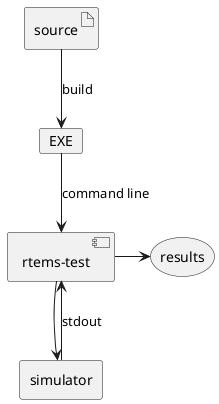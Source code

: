 '
' Tester Simulation.
'
' Copyright (c) 2018 Chris Johns <chrisj@rtems.org>
' All rights reserved.
'
@startuml

 !define TESTER [rtems-test]

 artifact source
 card EXE
 agent TESTER
 storage results
 agent simulator

 source --> EXE: build
 EXE --> [rtems-test]: command line
 TESTER --> simulator
 simulator --> TESTER: stdout
 TESTER -> results

@enduml
